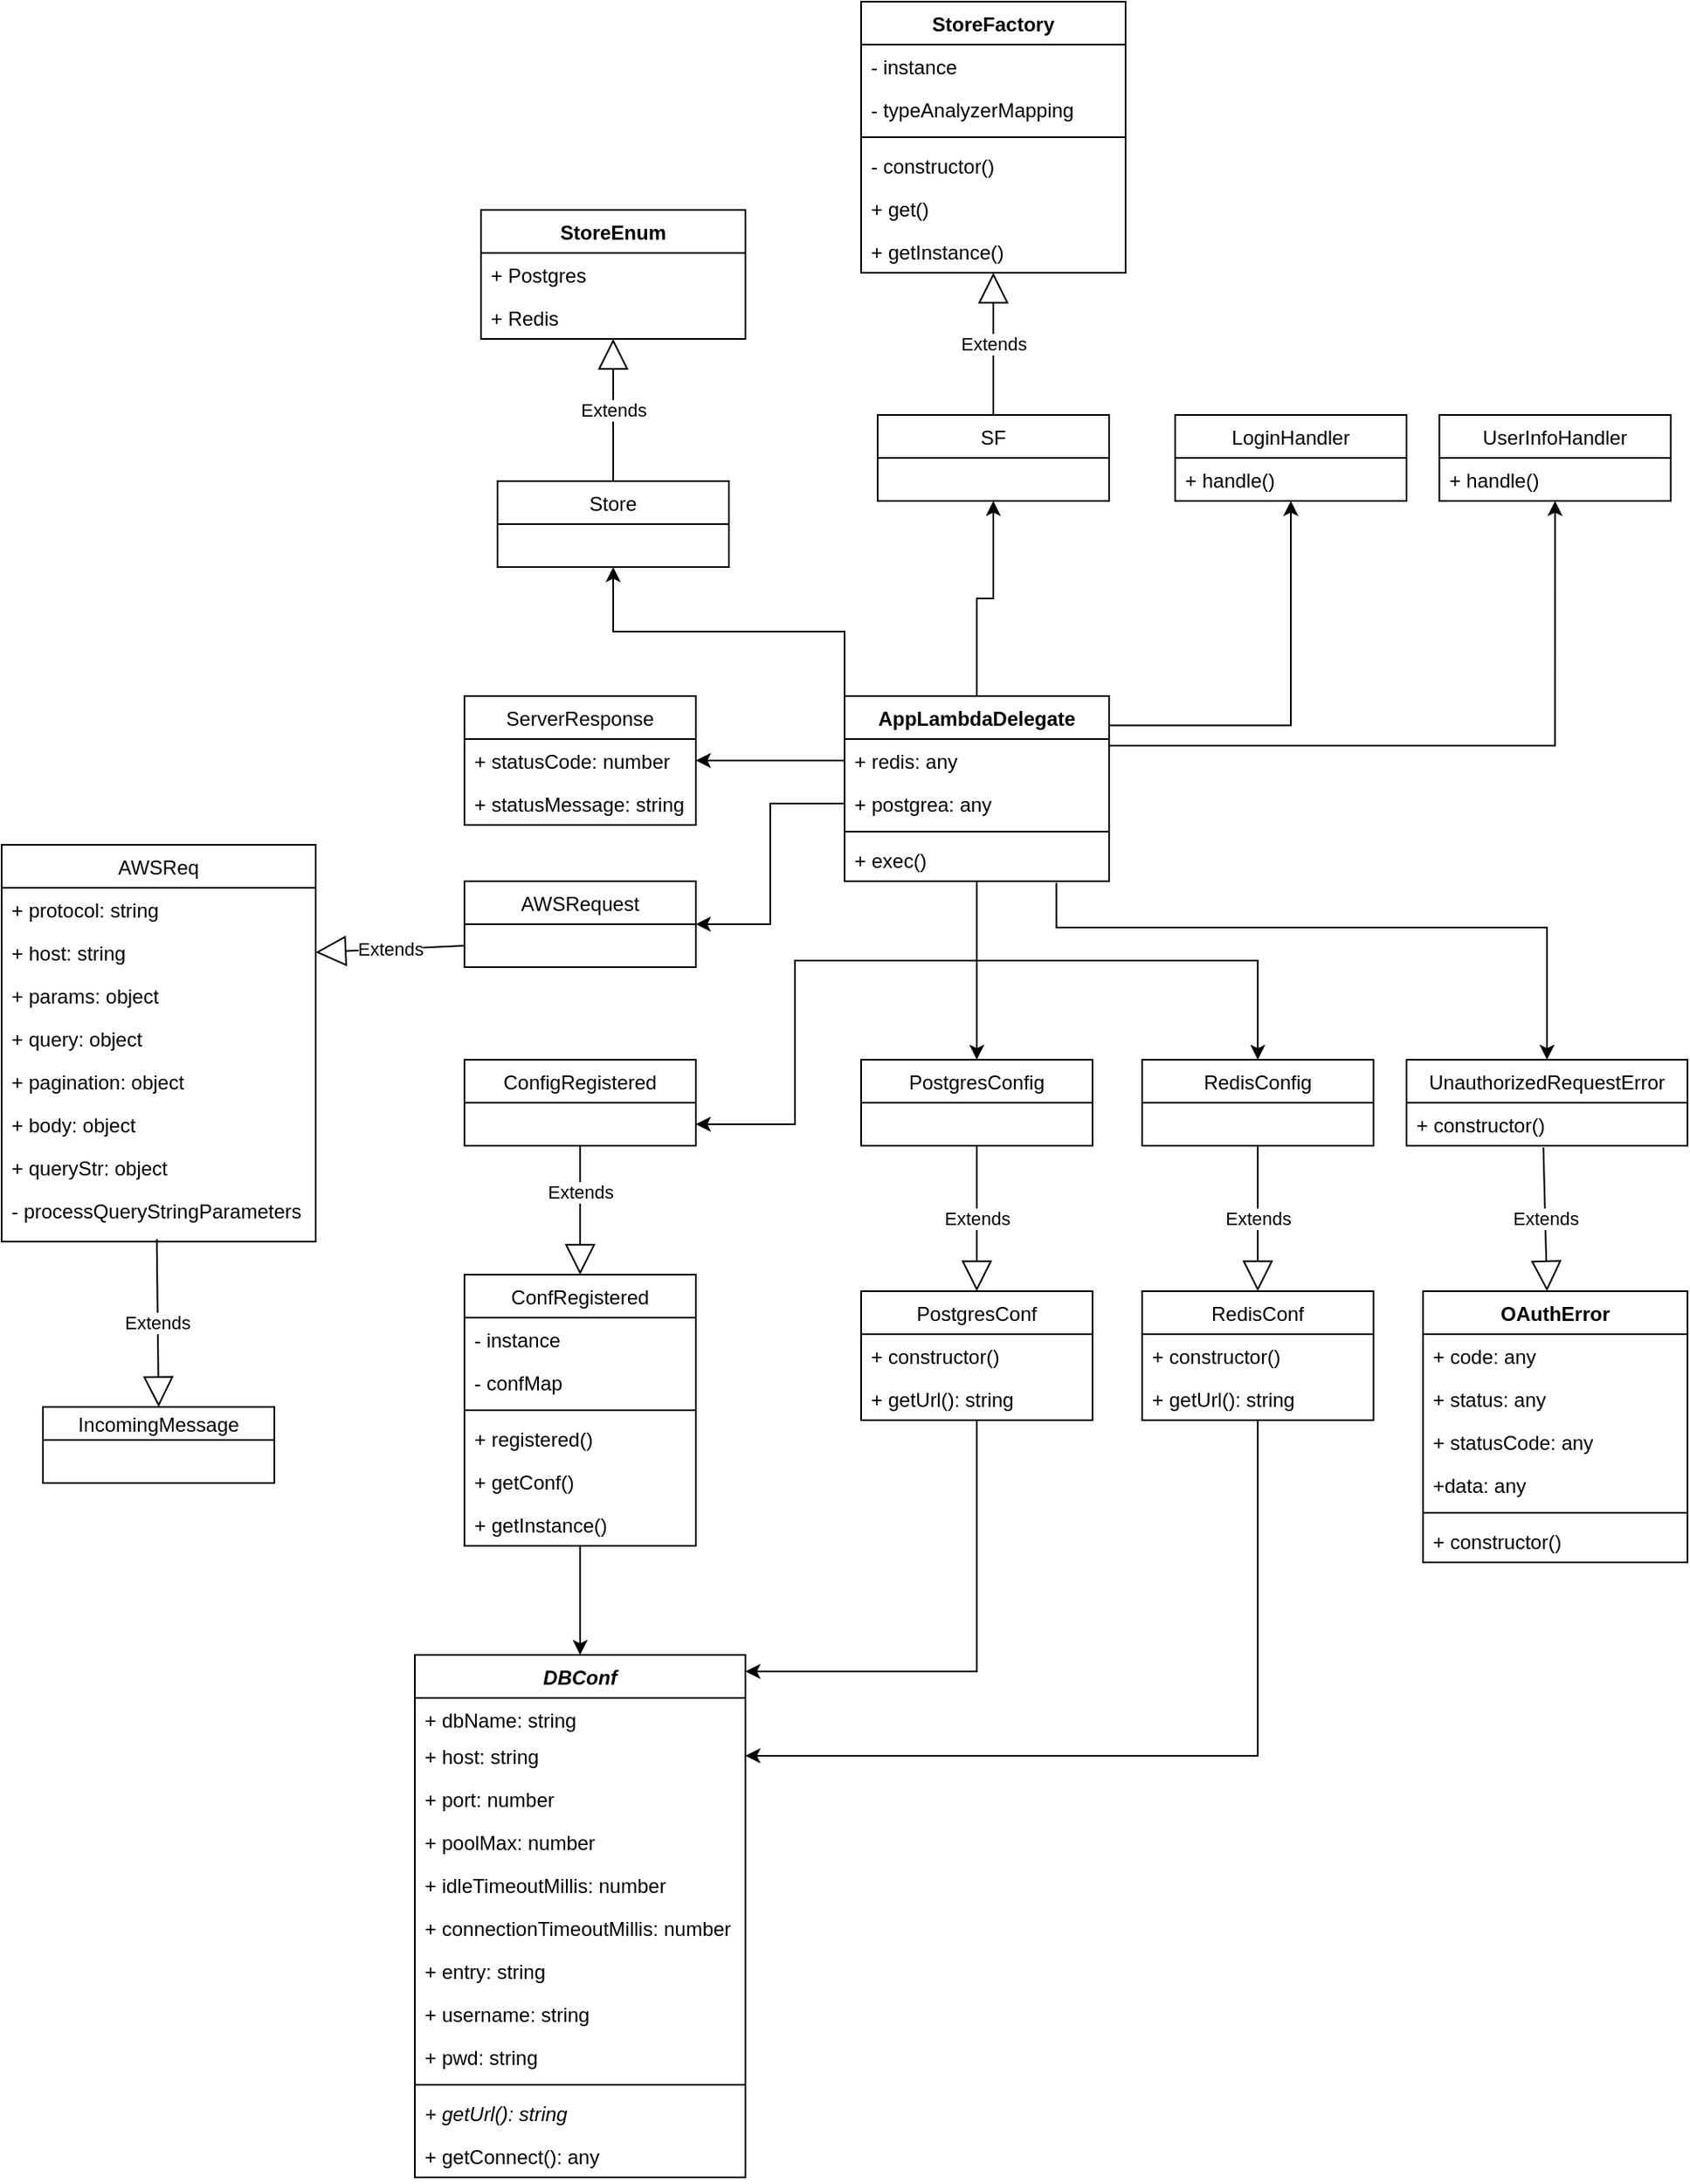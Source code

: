 <mxfile version="14.4.3" type="github">
  <diagram id="e7z7fAhQTNAkRXs3EQxo" name="Page-1">
    <mxGraphModel dx="1558" dy="2026" grid="1" gridSize="10" guides="1" tooltips="1" connect="1" arrows="1" fold="1" page="1" pageScale="1" pageWidth="827" pageHeight="1169" math="0" shadow="0">
      <root>
        <mxCell id="0" />
        <mxCell id="1" parent="0" />
        <mxCell id="GVMw0MtqoF8rpIZD3hR1-55" style="edgeStyle=orthogonalEdgeStyle;rounded=0;orthogonalLoop=1;jettySize=auto;html=1;entryX=1;entryY=0.75;entryDx=0;entryDy=0;" edge="1" parent="1" target="GVMw0MtqoF8rpIZD3hR1-54">
          <mxGeometry relative="1" as="geometry">
            <mxPoint x="320" y="480" as="sourcePoint" />
            <Array as="points">
              <mxPoint x="320" y="480" />
              <mxPoint x="210" y="480" />
              <mxPoint x="210" y="579" />
            </Array>
          </mxGeometry>
        </mxCell>
        <mxCell id="GVMw0MtqoF8rpIZD3hR1-89" style="edgeStyle=orthogonalEdgeStyle;rounded=0;orthogonalLoop=1;jettySize=auto;html=1;" edge="1" parent="1" source="GVMw0MtqoF8rpIZD3hR1-1" target="GVMw0MtqoF8rpIZD3hR1-88">
          <mxGeometry relative="1" as="geometry" />
        </mxCell>
        <mxCell id="GVMw0MtqoF8rpIZD3hR1-98" style="edgeStyle=orthogonalEdgeStyle;rounded=0;orthogonalLoop=1;jettySize=auto;html=1;entryX=0.5;entryY=0;entryDx=0;entryDy=0;" edge="1" parent="1" target="GVMw0MtqoF8rpIZD3hR1-97">
          <mxGeometry relative="1" as="geometry">
            <mxPoint x="320" y="460" as="sourcePoint" />
            <Array as="points">
              <mxPoint x="320" y="480" />
              <mxPoint x="490" y="480" />
            </Array>
          </mxGeometry>
        </mxCell>
        <mxCell id="GVMw0MtqoF8rpIZD3hR1-106" style="edgeStyle=orthogonalEdgeStyle;rounded=0;orthogonalLoop=1;jettySize=auto;html=1;entryX=0.5;entryY=1;entryDx=0;entryDy=0;" edge="1" parent="1" source="GVMw0MtqoF8rpIZD3hR1-1" target="GVMw0MtqoF8rpIZD3hR1-104">
          <mxGeometry relative="1" as="geometry">
            <mxPoint x="330" y="318" as="sourcePoint" />
            <Array as="points" />
          </mxGeometry>
        </mxCell>
        <mxCell id="GVMw0MtqoF8rpIZD3hR1-136" style="edgeStyle=orthogonalEdgeStyle;rounded=0;orthogonalLoop=1;jettySize=auto;html=1;exitX=0.801;exitY=1.033;exitDx=0;exitDy=0;exitPerimeter=0;" edge="1" parent="1" source="GVMw0MtqoF8rpIZD3hR1-4" target="GVMw0MtqoF8rpIZD3hR1-132">
          <mxGeometry relative="1" as="geometry">
            <mxPoint x="368" y="420" as="sourcePoint" />
            <Array as="points">
              <mxPoint x="368" y="460" />
              <mxPoint x="665" y="460" />
            </Array>
          </mxGeometry>
        </mxCell>
        <mxCell id="GVMw0MtqoF8rpIZD3hR1-161" style="edgeStyle=orthogonalEdgeStyle;rounded=0;orthogonalLoop=1;jettySize=auto;html=1;entryX=0.5;entryY=1;entryDx=0;entryDy=0;exitX=1.001;exitY=-0.315;exitDx=0;exitDy=0;exitPerimeter=0;" edge="1" parent="1" source="GVMw0MtqoF8rpIZD3hR1-2" target="GVMw0MtqoF8rpIZD3hR1-148">
          <mxGeometry relative="1" as="geometry">
            <Array as="points">
              <mxPoint x="510" y="338" />
            </Array>
          </mxGeometry>
        </mxCell>
        <mxCell id="GVMw0MtqoF8rpIZD3hR1-1" value="AppLambdaDelegate" style="swimlane;fontStyle=1;align=center;verticalAlign=top;childLayout=stackLayout;horizontal=1;startSize=26;horizontalStack=0;resizeParent=1;resizeParentMax=0;resizeLast=0;collapsible=1;marginBottom=0;" vertex="1" parent="1">
          <mxGeometry x="240" y="320" width="160" height="112" as="geometry" />
        </mxCell>
        <mxCell id="GVMw0MtqoF8rpIZD3hR1-2" value="+ redis: any&#xa;" style="text;strokeColor=none;fillColor=none;align=left;verticalAlign=top;spacingLeft=4;spacingRight=4;overflow=hidden;rotatable=0;points=[[0,0.5],[1,0.5]];portConstraint=eastwest;" vertex="1" parent="GVMw0MtqoF8rpIZD3hR1-1">
          <mxGeometry y="26" width="160" height="26" as="geometry" />
        </mxCell>
        <mxCell id="GVMw0MtqoF8rpIZD3hR1-5" value="+ postgrea: any" style="text;strokeColor=none;fillColor=none;align=left;verticalAlign=top;spacingLeft=4;spacingRight=4;overflow=hidden;rotatable=0;points=[[0,0.5],[1,0.5]];portConstraint=eastwest;" vertex="1" parent="GVMw0MtqoF8rpIZD3hR1-1">
          <mxGeometry y="52" width="160" height="26" as="geometry" />
        </mxCell>
        <mxCell id="GVMw0MtqoF8rpIZD3hR1-3" value="" style="line;strokeWidth=1;fillColor=none;align=left;verticalAlign=middle;spacingTop=-1;spacingLeft=3;spacingRight=3;rotatable=0;labelPosition=right;points=[];portConstraint=eastwest;" vertex="1" parent="GVMw0MtqoF8rpIZD3hR1-1">
          <mxGeometry y="78" width="160" height="8" as="geometry" />
        </mxCell>
        <mxCell id="GVMw0MtqoF8rpIZD3hR1-4" value="+ exec()" style="text;strokeColor=none;fillColor=none;align=left;verticalAlign=top;spacingLeft=4;spacingRight=4;overflow=hidden;rotatable=0;points=[[0,0.5],[1,0.5]];portConstraint=eastwest;" vertex="1" parent="GVMw0MtqoF8rpIZD3hR1-1">
          <mxGeometry y="86" width="160" height="26" as="geometry" />
        </mxCell>
        <mxCell id="GVMw0MtqoF8rpIZD3hR1-10" style="edgeStyle=orthogonalEdgeStyle;rounded=0;orthogonalLoop=1;jettySize=auto;html=1;entryX=1;entryY=0.5;entryDx=0;entryDy=0;" edge="1" parent="1" source="GVMw0MtqoF8rpIZD3hR1-2" target="GVMw0MtqoF8rpIZD3hR1-16">
          <mxGeometry relative="1" as="geometry">
            <mxPoint x="190" y="346" as="targetPoint" />
          </mxGeometry>
        </mxCell>
        <mxCell id="GVMw0MtqoF8rpIZD3hR1-29" value="ServerResponse" style="swimlane;fontStyle=0;childLayout=stackLayout;horizontal=1;startSize=26;fillColor=none;horizontalStack=0;resizeParent=1;resizeParentMax=0;resizeLast=0;collapsible=1;marginBottom=0;" vertex="1" parent="1">
          <mxGeometry x="10" y="320" width="140" height="78" as="geometry" />
        </mxCell>
        <mxCell id="GVMw0MtqoF8rpIZD3hR1-16" value="+ statusCode: number" style="text;strokeColor=none;fillColor=none;align=left;verticalAlign=top;spacingLeft=4;spacingRight=4;overflow=hidden;rotatable=0;points=[[0,0.5],[1,0.5]];portConstraint=eastwest;" vertex="1" parent="GVMw0MtqoF8rpIZD3hR1-29">
          <mxGeometry y="26" width="140" height="26" as="geometry" />
        </mxCell>
        <mxCell id="GVMw0MtqoF8rpIZD3hR1-20" value="+ statusMessage: string" style="text;strokeColor=none;fillColor=none;align=left;verticalAlign=top;spacingLeft=4;spacingRight=4;overflow=hidden;rotatable=0;points=[[0,0.5],[1,0.5]];portConstraint=eastwest;" vertex="1" parent="GVMw0MtqoF8rpIZD3hR1-29">
          <mxGeometry y="52" width="140" height="26" as="geometry" />
        </mxCell>
        <mxCell id="GVMw0MtqoF8rpIZD3hR1-33" value="AWSRequest" style="swimlane;fontStyle=0;childLayout=stackLayout;horizontal=1;startSize=26;fillColor=none;horizontalStack=0;resizeParent=1;resizeParentMax=0;resizeLast=0;collapsible=1;marginBottom=0;" vertex="1" parent="1">
          <mxGeometry x="10" y="432" width="140" height="52" as="geometry" />
        </mxCell>
        <mxCell id="GVMw0MtqoF8rpIZD3hR1-37" style="edgeStyle=orthogonalEdgeStyle;rounded=0;orthogonalLoop=1;jettySize=auto;html=1;entryX=1;entryY=0.5;entryDx=0;entryDy=0;" edge="1" parent="1" source="GVMw0MtqoF8rpIZD3hR1-5" target="GVMw0MtqoF8rpIZD3hR1-33">
          <mxGeometry relative="1" as="geometry" />
        </mxCell>
        <mxCell id="GVMw0MtqoF8rpIZD3hR1-38" value="AWSReq" style="swimlane;fontStyle=0;childLayout=stackLayout;horizontal=1;startSize=26;fillColor=none;horizontalStack=0;resizeParent=1;resizeParentMax=0;resizeLast=0;collapsible=1;marginBottom=0;" vertex="1" parent="1">
          <mxGeometry x="-270" y="410" width="190" height="240" as="geometry" />
        </mxCell>
        <mxCell id="GVMw0MtqoF8rpIZD3hR1-39" value="+ protocol: string" style="text;strokeColor=none;fillColor=none;align=left;verticalAlign=top;spacingLeft=4;spacingRight=4;overflow=hidden;rotatable=0;points=[[0,0.5],[1,0.5]];portConstraint=eastwest;" vertex="1" parent="GVMw0MtqoF8rpIZD3hR1-38">
          <mxGeometry y="26" width="190" height="26" as="geometry" />
        </mxCell>
        <mxCell id="GVMw0MtqoF8rpIZD3hR1-40" value="+ host: string&#xa;" style="text;strokeColor=none;fillColor=none;align=left;verticalAlign=top;spacingLeft=4;spacingRight=4;overflow=hidden;rotatable=0;points=[[0,0.5],[1,0.5]];portConstraint=eastwest;" vertex="1" parent="GVMw0MtqoF8rpIZD3hR1-38">
          <mxGeometry y="52" width="190" height="26" as="geometry" />
        </mxCell>
        <mxCell id="GVMw0MtqoF8rpIZD3hR1-41" value="+ params: object" style="text;strokeColor=none;fillColor=none;align=left;verticalAlign=top;spacingLeft=4;spacingRight=4;overflow=hidden;rotatable=0;points=[[0,0.5],[1,0.5]];portConstraint=eastwest;" vertex="1" parent="GVMw0MtqoF8rpIZD3hR1-38">
          <mxGeometry y="78" width="190" height="26" as="geometry" />
        </mxCell>
        <mxCell id="GVMw0MtqoF8rpIZD3hR1-42" value="+ query: object" style="text;strokeColor=none;fillColor=none;align=left;verticalAlign=top;spacingLeft=4;spacingRight=4;overflow=hidden;rotatable=0;points=[[0,0.5],[1,0.5]];portConstraint=eastwest;" vertex="1" parent="GVMw0MtqoF8rpIZD3hR1-38">
          <mxGeometry y="104" width="190" height="26" as="geometry" />
        </mxCell>
        <mxCell id="GVMw0MtqoF8rpIZD3hR1-44" value="+ pagination: object" style="text;strokeColor=none;fillColor=none;align=left;verticalAlign=top;spacingLeft=4;spacingRight=4;overflow=hidden;rotatable=0;points=[[0,0.5],[1,0.5]];portConstraint=eastwest;" vertex="1" parent="GVMw0MtqoF8rpIZD3hR1-38">
          <mxGeometry y="130" width="190" height="26" as="geometry" />
        </mxCell>
        <mxCell id="GVMw0MtqoF8rpIZD3hR1-45" value="+ body: object" style="text;strokeColor=none;fillColor=none;align=left;verticalAlign=top;spacingLeft=4;spacingRight=4;overflow=hidden;rotatable=0;points=[[0,0.5],[1,0.5]];portConstraint=eastwest;" vertex="1" parent="GVMw0MtqoF8rpIZD3hR1-38">
          <mxGeometry y="156" width="190" height="26" as="geometry" />
        </mxCell>
        <mxCell id="GVMw0MtqoF8rpIZD3hR1-46" value="+ queryStr: object" style="text;strokeColor=none;fillColor=none;align=left;verticalAlign=top;spacingLeft=4;spacingRight=4;overflow=hidden;rotatable=0;points=[[0,0.5],[1,0.5]];portConstraint=eastwest;" vertex="1" parent="GVMw0MtqoF8rpIZD3hR1-38">
          <mxGeometry y="182" width="190" height="26" as="geometry" />
        </mxCell>
        <mxCell id="GVMw0MtqoF8rpIZD3hR1-43" value="- processQueryStringParameters" style="text;strokeColor=none;fillColor=none;align=left;verticalAlign=top;spacingLeft=4;spacingRight=4;overflow=hidden;rotatable=0;points=[[0,0.5],[1,0.5]];portConstraint=eastwest;" vertex="1" parent="GVMw0MtqoF8rpIZD3hR1-38">
          <mxGeometry y="208" width="190" height="32" as="geometry" />
        </mxCell>
        <mxCell id="GVMw0MtqoF8rpIZD3hR1-48" value="Extends" style="endArrow=block;endSize=16;endFill=0;html=1;exitX=0;exitY=0.75;exitDx=0;exitDy=0;entryX=1;entryY=0.5;entryDx=0;entryDy=0;" edge="1" parent="1" source="GVMw0MtqoF8rpIZD3hR1-33" target="GVMw0MtqoF8rpIZD3hR1-40">
          <mxGeometry width="160" relative="1" as="geometry">
            <mxPoint x="-80" y="350" as="sourcePoint" />
            <mxPoint x="80" y="350" as="targetPoint" />
          </mxGeometry>
        </mxCell>
        <mxCell id="GVMw0MtqoF8rpIZD3hR1-49" value="IncomingMessage" style="swimlane;fontStyle=0;childLayout=stackLayout;horizontal=1;startSize=20;fillColor=none;horizontalStack=0;resizeParent=1;resizeParentMax=0;resizeLast=0;collapsible=1;marginBottom=0;" vertex="1" parent="1">
          <mxGeometry x="-245" y="750" width="140" height="46" as="geometry" />
        </mxCell>
        <mxCell id="GVMw0MtqoF8rpIZD3hR1-53" value="Extends" style="endArrow=block;endSize=16;endFill=0;html=1;entryX=0.5;entryY=0;entryDx=0;entryDy=0;exitX=0.494;exitY=0.955;exitDx=0;exitDy=0;exitPerimeter=0;" edge="1" parent="1" source="GVMw0MtqoF8rpIZD3hR1-43" target="GVMw0MtqoF8rpIZD3hR1-49">
          <mxGeometry width="160" relative="1" as="geometry">
            <mxPoint x="-180" y="660" as="sourcePoint" />
            <mxPoint x="-60" y="670" as="targetPoint" />
          </mxGeometry>
        </mxCell>
        <mxCell id="GVMw0MtqoF8rpIZD3hR1-54" value="ConfigRegistered" style="swimlane;fontStyle=0;childLayout=stackLayout;horizontal=1;startSize=26;fillColor=none;horizontalStack=0;resizeParent=1;resizeParentMax=0;resizeLast=0;collapsible=1;marginBottom=0;" vertex="1" parent="1">
          <mxGeometry x="10" y="540" width="140" height="52" as="geometry" />
        </mxCell>
        <mxCell id="GVMw0MtqoF8rpIZD3hR1-86" style="edgeStyle=orthogonalEdgeStyle;rounded=0;orthogonalLoop=1;jettySize=auto;html=1;" edge="1" parent="1" source="GVMw0MtqoF8rpIZD3hR1-56" target="GVMw0MtqoF8rpIZD3hR1-65">
          <mxGeometry relative="1" as="geometry" />
        </mxCell>
        <mxCell id="GVMw0MtqoF8rpIZD3hR1-56" value="ConfRegistered" style="swimlane;fontStyle=0;childLayout=stackLayout;horizontal=1;startSize=26;fillColor=none;horizontalStack=0;resizeParent=1;resizeParentMax=0;resizeLast=0;collapsible=1;marginBottom=0;" vertex="1" parent="1">
          <mxGeometry x="10" y="670" width="140" height="164" as="geometry" />
        </mxCell>
        <mxCell id="GVMw0MtqoF8rpIZD3hR1-57" value="- instance" style="text;strokeColor=none;fillColor=none;align=left;verticalAlign=top;spacingLeft=4;spacingRight=4;overflow=hidden;rotatable=0;points=[[0,0.5],[1,0.5]];portConstraint=eastwest;" vertex="1" parent="GVMw0MtqoF8rpIZD3hR1-56">
          <mxGeometry y="26" width="140" height="26" as="geometry" />
        </mxCell>
        <mxCell id="GVMw0MtqoF8rpIZD3hR1-58" value="- confMap" style="text;strokeColor=none;fillColor=none;align=left;verticalAlign=top;spacingLeft=4;spacingRight=4;overflow=hidden;rotatable=0;points=[[0,0.5],[1,0.5]];portConstraint=eastwest;" vertex="1" parent="GVMw0MtqoF8rpIZD3hR1-56">
          <mxGeometry y="52" width="140" height="26" as="geometry" />
        </mxCell>
        <mxCell id="GVMw0MtqoF8rpIZD3hR1-61" value="" style="line;strokeWidth=1;fillColor=none;align=left;verticalAlign=middle;spacingTop=-1;spacingLeft=3;spacingRight=3;rotatable=0;labelPosition=right;points=[];portConstraint=eastwest;" vertex="1" parent="GVMw0MtqoF8rpIZD3hR1-56">
          <mxGeometry y="78" width="140" height="8" as="geometry" />
        </mxCell>
        <mxCell id="GVMw0MtqoF8rpIZD3hR1-62" value="+ registered()" style="text;strokeColor=none;fillColor=none;align=left;verticalAlign=top;spacingLeft=4;spacingRight=4;overflow=hidden;rotatable=0;points=[[0,0.5],[1,0.5]];portConstraint=eastwest;" vertex="1" parent="GVMw0MtqoF8rpIZD3hR1-56">
          <mxGeometry y="86" width="140" height="26" as="geometry" />
        </mxCell>
        <mxCell id="GVMw0MtqoF8rpIZD3hR1-63" value="+ getConf()&#xa;&#xa;" style="text;strokeColor=none;fillColor=none;align=left;verticalAlign=top;spacingLeft=4;spacingRight=4;overflow=hidden;rotatable=0;points=[[0,0.5],[1,0.5]];portConstraint=eastwest;" vertex="1" parent="GVMw0MtqoF8rpIZD3hR1-56">
          <mxGeometry y="112" width="140" height="26" as="geometry" />
        </mxCell>
        <mxCell id="GVMw0MtqoF8rpIZD3hR1-64" value="+ getInstance()&#xa;&#xa;" style="text;strokeColor=none;fillColor=none;align=left;verticalAlign=top;spacingLeft=4;spacingRight=4;overflow=hidden;rotatable=0;points=[[0,0.5],[1,0.5]];portConstraint=eastwest;" vertex="1" parent="GVMw0MtqoF8rpIZD3hR1-56">
          <mxGeometry y="138" width="140" height="26" as="geometry" />
        </mxCell>
        <mxCell id="GVMw0MtqoF8rpIZD3hR1-60" value="Extends" style="endArrow=block;endSize=16;endFill=0;html=1;exitX=0.5;exitY=1;exitDx=0;exitDy=0;entryX=0.5;entryY=0;entryDx=0;entryDy=0;" edge="1" parent="1" source="GVMw0MtqoF8rpIZD3hR1-54" target="GVMw0MtqoF8rpIZD3hR1-56">
          <mxGeometry x="-0.282" width="160" relative="1" as="geometry">
            <mxPoint x="130" y="540" as="sourcePoint" />
            <mxPoint x="290" y="540" as="targetPoint" />
            <mxPoint as="offset" />
          </mxGeometry>
        </mxCell>
        <mxCell id="GVMw0MtqoF8rpIZD3hR1-65" value="DBConf" style="swimlane;fontStyle=3;align=center;verticalAlign=top;childLayout=stackLayout;horizontal=1;startSize=26;horizontalStack=0;resizeParent=1;resizeParentMax=0;resizeLast=0;collapsible=1;marginBottom=0;shadow=0;" vertex="1" parent="1">
          <mxGeometry x="-20" y="900" width="200" height="316" as="geometry" />
        </mxCell>
        <mxCell id="GVMw0MtqoF8rpIZD3hR1-66" value="+ dbName: string" style="text;strokeColor=none;fillColor=none;align=left;verticalAlign=top;spacingLeft=4;spacingRight=4;overflow=hidden;rotatable=0;points=[[0,0.5],[1,0.5]];portConstraint=eastwest;" vertex="1" parent="GVMw0MtqoF8rpIZD3hR1-65">
          <mxGeometry y="26" width="200" height="22" as="geometry" />
        </mxCell>
        <mxCell id="GVMw0MtqoF8rpIZD3hR1-79" value="+ host: string" style="text;strokeColor=none;fillColor=none;align=left;verticalAlign=top;spacingLeft=4;spacingRight=4;overflow=hidden;rotatable=0;points=[[0,0.5],[1,0.5]];portConstraint=eastwest;shadow=0;" vertex="1" parent="GVMw0MtqoF8rpIZD3hR1-65">
          <mxGeometry y="48" width="200" height="26" as="geometry" />
        </mxCell>
        <mxCell id="GVMw0MtqoF8rpIZD3hR1-84" value="+ port: number" style="text;strokeColor=none;fillColor=none;align=left;verticalAlign=top;spacingLeft=4;spacingRight=4;overflow=hidden;rotatable=0;points=[[0,0.5],[1,0.5]];portConstraint=eastwest;shadow=0;" vertex="1" parent="GVMw0MtqoF8rpIZD3hR1-65">
          <mxGeometry y="74" width="200" height="26" as="geometry" />
        </mxCell>
        <mxCell id="GVMw0MtqoF8rpIZD3hR1-85" value="+ poolMax: number" style="text;strokeColor=none;fillColor=none;align=left;verticalAlign=top;spacingLeft=4;spacingRight=4;overflow=hidden;rotatable=0;points=[[0,0.5],[1,0.5]];portConstraint=eastwest;shadow=0;" vertex="1" parent="GVMw0MtqoF8rpIZD3hR1-65">
          <mxGeometry y="100" width="200" height="26" as="geometry" />
        </mxCell>
        <mxCell id="GVMw0MtqoF8rpIZD3hR1-80" value="+ idleTimeoutMillis: number" style="text;strokeColor=none;fillColor=none;align=left;verticalAlign=top;spacingLeft=4;spacingRight=4;overflow=hidden;rotatable=0;points=[[0,0.5],[1,0.5]];portConstraint=eastwest;shadow=0;" vertex="1" parent="GVMw0MtqoF8rpIZD3hR1-65">
          <mxGeometry y="126" width="200" height="26" as="geometry" />
        </mxCell>
        <mxCell id="GVMw0MtqoF8rpIZD3hR1-83" value="+ connectionTimeoutMillis: number" style="text;strokeColor=none;fillColor=none;align=left;verticalAlign=top;spacingLeft=4;spacingRight=4;overflow=hidden;rotatable=0;points=[[0,0.5],[1,0.5]];portConstraint=eastwest;shadow=0;" vertex="1" parent="GVMw0MtqoF8rpIZD3hR1-65">
          <mxGeometry y="152" width="200" height="26" as="geometry" />
        </mxCell>
        <mxCell id="GVMw0MtqoF8rpIZD3hR1-82" value="+ entry: string" style="text;strokeColor=none;fillColor=none;align=left;verticalAlign=top;spacingLeft=4;spacingRight=4;overflow=hidden;rotatable=0;points=[[0,0.5],[1,0.5]];portConstraint=eastwest;shadow=0;" vertex="1" parent="GVMw0MtqoF8rpIZD3hR1-65">
          <mxGeometry y="178" width="200" height="26" as="geometry" />
        </mxCell>
        <mxCell id="GVMw0MtqoF8rpIZD3hR1-81" value="+ username: string" style="text;strokeColor=none;fillColor=none;align=left;verticalAlign=top;spacingLeft=4;spacingRight=4;overflow=hidden;rotatable=0;points=[[0,0.5],[1,0.5]];portConstraint=eastwest;shadow=0;" vertex="1" parent="GVMw0MtqoF8rpIZD3hR1-65">
          <mxGeometry y="204" width="200" height="26" as="geometry" />
        </mxCell>
        <mxCell id="GVMw0MtqoF8rpIZD3hR1-77" value="+ pwd: string" style="text;strokeColor=none;fillColor=none;align=left;verticalAlign=top;spacingLeft=4;spacingRight=4;overflow=hidden;rotatable=0;points=[[0,0.5],[1,0.5]];portConstraint=eastwest;shadow=0;" vertex="1" parent="GVMw0MtqoF8rpIZD3hR1-65">
          <mxGeometry y="230" width="200" height="26" as="geometry" />
        </mxCell>
        <mxCell id="GVMw0MtqoF8rpIZD3hR1-67" value="" style="line;strokeWidth=1;fillColor=none;align=left;verticalAlign=middle;spacingTop=-1;spacingLeft=3;spacingRight=3;rotatable=0;labelPosition=right;points=[];portConstraint=eastwest;" vertex="1" parent="GVMw0MtqoF8rpIZD3hR1-65">
          <mxGeometry y="256" width="200" height="8" as="geometry" />
        </mxCell>
        <mxCell id="GVMw0MtqoF8rpIZD3hR1-68" value="+ getUrl(): string" style="text;strokeColor=none;fillColor=none;align=left;verticalAlign=top;spacingLeft=4;spacingRight=4;overflow=hidden;rotatable=0;points=[[0,0.5],[1,0.5]];portConstraint=eastwest;fontStyle=2" vertex="1" parent="GVMw0MtqoF8rpIZD3hR1-65">
          <mxGeometry y="264" width="200" height="26" as="geometry" />
        </mxCell>
        <mxCell id="GVMw0MtqoF8rpIZD3hR1-76" value="+ getConnect(): any" style="text;strokeColor=none;fillColor=none;align=left;verticalAlign=top;spacingLeft=4;spacingRight=4;overflow=hidden;rotatable=0;points=[[0,0.5],[1,0.5]];portConstraint=eastwest;shadow=0;" vertex="1" parent="GVMw0MtqoF8rpIZD3hR1-65">
          <mxGeometry y="290" width="200" height="26" as="geometry" />
        </mxCell>
        <mxCell id="GVMw0MtqoF8rpIZD3hR1-88" value="PostgresConfig" style="swimlane;fontStyle=0;childLayout=stackLayout;horizontal=1;startSize=26;fillColor=none;horizontalStack=0;resizeParent=1;resizeParentMax=0;resizeLast=0;collapsible=1;marginBottom=0;" vertex="1" parent="1">
          <mxGeometry x="250" y="540" width="140" height="52" as="geometry" />
        </mxCell>
        <mxCell id="GVMw0MtqoF8rpIZD3hR1-95" style="edgeStyle=orthogonalEdgeStyle;rounded=0;orthogonalLoop=1;jettySize=auto;html=1;" edge="1" parent="1" source="GVMw0MtqoF8rpIZD3hR1-90">
          <mxGeometry relative="1" as="geometry">
            <mxPoint x="180" y="910" as="targetPoint" />
            <Array as="points">
              <mxPoint x="320" y="910" />
              <mxPoint x="180" y="910" />
            </Array>
          </mxGeometry>
        </mxCell>
        <mxCell id="GVMw0MtqoF8rpIZD3hR1-90" value="PostgresConf" style="swimlane;fontStyle=0;childLayout=stackLayout;horizontal=1;startSize=26;fillColor=none;horizontalStack=0;resizeParent=1;resizeParentMax=0;resizeLast=0;collapsible=1;marginBottom=0;shadow=0;" vertex="1" parent="1">
          <mxGeometry x="250" y="680" width="140" height="78" as="geometry" />
        </mxCell>
        <mxCell id="GVMw0MtqoF8rpIZD3hR1-91" value="+ constructor()" style="text;strokeColor=none;fillColor=none;align=left;verticalAlign=top;spacingLeft=4;spacingRight=4;overflow=hidden;rotatable=0;points=[[0,0.5],[1,0.5]];portConstraint=eastwest;" vertex="1" parent="GVMw0MtqoF8rpIZD3hR1-90">
          <mxGeometry y="26" width="140" height="26" as="geometry" />
        </mxCell>
        <mxCell id="GVMw0MtqoF8rpIZD3hR1-92" value="+ getUrl(): string" style="text;strokeColor=none;fillColor=none;align=left;verticalAlign=top;spacingLeft=4;spacingRight=4;overflow=hidden;rotatable=0;points=[[0,0.5],[1,0.5]];portConstraint=eastwest;" vertex="1" parent="GVMw0MtqoF8rpIZD3hR1-90">
          <mxGeometry y="52" width="140" height="26" as="geometry" />
        </mxCell>
        <mxCell id="GVMw0MtqoF8rpIZD3hR1-94" value="Extends" style="endArrow=block;endSize=16;endFill=0;html=1;exitX=0.5;exitY=1;exitDx=0;exitDy=0;entryX=0.5;entryY=0;entryDx=0;entryDy=0;" edge="1" parent="1" source="GVMw0MtqoF8rpIZD3hR1-88" target="GVMw0MtqoF8rpIZD3hR1-90">
          <mxGeometry width="160" relative="1" as="geometry">
            <mxPoint x="160" y="660" as="sourcePoint" />
            <mxPoint x="320" y="660" as="targetPoint" />
          </mxGeometry>
        </mxCell>
        <mxCell id="GVMw0MtqoF8rpIZD3hR1-97" value="RedisConfig" style="swimlane;fontStyle=0;childLayout=stackLayout;horizontal=1;startSize=26;fillColor=none;horizontalStack=0;resizeParent=1;resizeParentMax=0;resizeLast=0;collapsible=1;marginBottom=0;" vertex="1" parent="1">
          <mxGeometry x="420" y="540" width="140" height="52" as="geometry" />
        </mxCell>
        <mxCell id="GVMw0MtqoF8rpIZD3hR1-103" style="edgeStyle=orthogonalEdgeStyle;rounded=0;orthogonalLoop=1;jettySize=auto;html=1;entryX=1;entryY=0.5;entryDx=0;entryDy=0;" edge="1" parent="1" source="GVMw0MtqoF8rpIZD3hR1-99" target="GVMw0MtqoF8rpIZD3hR1-79">
          <mxGeometry relative="1" as="geometry">
            <mxPoint x="320" y="870" as="targetPoint" />
            <Array as="points">
              <mxPoint x="490" y="961" />
            </Array>
          </mxGeometry>
        </mxCell>
        <mxCell id="GVMw0MtqoF8rpIZD3hR1-99" value="RedisConf" style="swimlane;fontStyle=0;childLayout=stackLayout;horizontal=1;startSize=26;fillColor=none;horizontalStack=0;resizeParent=1;resizeParentMax=0;resizeLast=0;collapsible=1;marginBottom=0;shadow=0;" vertex="1" parent="1">
          <mxGeometry x="420" y="680" width="140" height="78" as="geometry" />
        </mxCell>
        <mxCell id="GVMw0MtqoF8rpIZD3hR1-100" value="+ constructor()" style="text;strokeColor=none;fillColor=none;align=left;verticalAlign=top;spacingLeft=4;spacingRight=4;overflow=hidden;rotatable=0;points=[[0,0.5],[1,0.5]];portConstraint=eastwest;" vertex="1" parent="GVMw0MtqoF8rpIZD3hR1-99">
          <mxGeometry y="26" width="140" height="26" as="geometry" />
        </mxCell>
        <mxCell id="GVMw0MtqoF8rpIZD3hR1-101" value="+ getUrl(): string" style="text;strokeColor=none;fillColor=none;align=left;verticalAlign=top;spacingLeft=4;spacingRight=4;overflow=hidden;rotatable=0;points=[[0,0.5],[1,0.5]];portConstraint=eastwest;" vertex="1" parent="GVMw0MtqoF8rpIZD3hR1-99">
          <mxGeometry y="52" width="140" height="26" as="geometry" />
        </mxCell>
        <mxCell id="GVMw0MtqoF8rpIZD3hR1-102" value="Extends" style="endArrow=block;endSize=16;endFill=0;html=1;exitX=0.5;exitY=1;exitDx=0;exitDy=0;entryX=0.5;entryY=0;entryDx=0;entryDy=0;" edge="1" target="GVMw0MtqoF8rpIZD3hR1-99" parent="1">
          <mxGeometry width="160" relative="1" as="geometry">
            <mxPoint x="490" y="592.0" as="sourcePoint" />
            <mxPoint x="490" y="660" as="targetPoint" />
          </mxGeometry>
        </mxCell>
        <mxCell id="GVMw0MtqoF8rpIZD3hR1-104" value="SF" style="swimlane;fontStyle=0;childLayout=stackLayout;horizontal=1;startSize=26;fillColor=none;horizontalStack=0;resizeParent=1;resizeParentMax=0;resizeLast=0;collapsible=1;marginBottom=0;" vertex="1" parent="1">
          <mxGeometry x="260" y="150" width="140" height="52" as="geometry" />
        </mxCell>
        <mxCell id="GVMw0MtqoF8rpIZD3hR1-110" value="Extends" style="endArrow=block;endSize=16;endFill=0;html=1;exitX=0.5;exitY=0;exitDx=0;exitDy=0;" edge="1" target="GVMw0MtqoF8rpIZD3hR1-118" parent="1" source="GVMw0MtqoF8rpIZD3hR1-104">
          <mxGeometry width="160" relative="1" as="geometry">
            <mxPoint x="340" y="150" as="sourcePoint" />
            <mxPoint x="330" y="50" as="targetPoint" />
          </mxGeometry>
        </mxCell>
        <mxCell id="GVMw0MtqoF8rpIZD3hR1-111" value="StoreFactory" style="swimlane;fontStyle=1;align=center;verticalAlign=top;childLayout=stackLayout;horizontal=1;startSize=26;horizontalStack=0;resizeParent=1;resizeParentMax=0;resizeLast=0;collapsible=1;marginBottom=0;shadow=0;" vertex="1" parent="1">
          <mxGeometry x="250" y="-100" width="160" height="164" as="geometry" />
        </mxCell>
        <mxCell id="GVMw0MtqoF8rpIZD3hR1-117" value="- instance" style="text;strokeColor=none;fillColor=none;align=left;verticalAlign=top;spacingLeft=4;spacingRight=4;overflow=hidden;rotatable=0;points=[[0,0.5],[1,0.5]];portConstraint=eastwest;shadow=0;" vertex="1" parent="GVMw0MtqoF8rpIZD3hR1-111">
          <mxGeometry y="26" width="160" height="26" as="geometry" />
        </mxCell>
        <mxCell id="GVMw0MtqoF8rpIZD3hR1-119" value="- typeAnalyzerMapping" style="text;strokeColor=none;fillColor=none;align=left;verticalAlign=top;spacingLeft=4;spacingRight=4;overflow=hidden;rotatable=0;points=[[0,0.5],[1,0.5]];portConstraint=eastwest;shadow=0;" vertex="1" parent="GVMw0MtqoF8rpIZD3hR1-111">
          <mxGeometry y="52" width="160" height="26" as="geometry" />
        </mxCell>
        <mxCell id="GVMw0MtqoF8rpIZD3hR1-113" value="" style="line;strokeWidth=1;fillColor=none;align=left;verticalAlign=middle;spacingTop=-1;spacingLeft=3;spacingRight=3;rotatable=0;labelPosition=right;points=[];portConstraint=eastwest;" vertex="1" parent="GVMw0MtqoF8rpIZD3hR1-111">
          <mxGeometry y="78" width="160" height="8" as="geometry" />
        </mxCell>
        <mxCell id="GVMw0MtqoF8rpIZD3hR1-114" value="- constructor()" style="text;strokeColor=none;fillColor=none;align=left;verticalAlign=top;spacingLeft=4;spacingRight=4;overflow=hidden;rotatable=0;points=[[0,0.5],[1,0.5]];portConstraint=eastwest;" vertex="1" parent="GVMw0MtqoF8rpIZD3hR1-111">
          <mxGeometry y="86" width="160" height="26" as="geometry" />
        </mxCell>
        <mxCell id="GVMw0MtqoF8rpIZD3hR1-121" value="+ get()" style="text;strokeColor=none;fillColor=none;align=left;verticalAlign=top;spacingLeft=4;spacingRight=4;overflow=hidden;rotatable=0;points=[[0,0.5],[1,0.5]];portConstraint=eastwest;shadow=0;" vertex="1" parent="GVMw0MtqoF8rpIZD3hR1-111">
          <mxGeometry y="112" width="160" height="26" as="geometry" />
        </mxCell>
        <mxCell id="GVMw0MtqoF8rpIZD3hR1-118" value="+ getInstance()" style="text;strokeColor=none;fillColor=none;align=left;verticalAlign=top;spacingLeft=4;spacingRight=4;overflow=hidden;rotatable=0;points=[[0,0.5],[1,0.5]];portConstraint=eastwest;shadow=0;" vertex="1" parent="GVMw0MtqoF8rpIZD3hR1-111">
          <mxGeometry y="138" width="160" height="26" as="geometry" />
        </mxCell>
        <mxCell id="GVMw0MtqoF8rpIZD3hR1-122" style="edgeStyle=orthogonalEdgeStyle;rounded=0;orthogonalLoop=1;jettySize=auto;html=1;entryX=0.5;entryY=1;entryDx=0;entryDy=0;exitX=0;exitY=0;exitDx=0;exitDy=0;" edge="1" target="GVMw0MtqoF8rpIZD3hR1-123" parent="1" source="GVMw0MtqoF8rpIZD3hR1-1">
          <mxGeometry relative="1" as="geometry">
            <mxPoint x="100.0" y="320" as="sourcePoint" />
          </mxGeometry>
        </mxCell>
        <mxCell id="GVMw0MtqoF8rpIZD3hR1-123" value="Store" style="swimlane;fontStyle=0;childLayout=stackLayout;horizontal=1;startSize=26;fillColor=none;horizontalStack=0;resizeParent=1;resizeParentMax=0;resizeLast=0;collapsible=1;marginBottom=0;" vertex="1" parent="1">
          <mxGeometry x="30" y="190" width="140" height="52" as="geometry" />
        </mxCell>
        <mxCell id="GVMw0MtqoF8rpIZD3hR1-124" value="Extends" style="endArrow=block;endSize=16;endFill=0;html=1;exitX=0.5;exitY=0;exitDx=0;exitDy=0;" edge="1" source="GVMw0MtqoF8rpIZD3hR1-123" parent="1">
          <mxGeometry width="160" relative="1" as="geometry">
            <mxPoint x="110" y="190" as="sourcePoint" />
            <mxPoint x="100.0" y="104" as="targetPoint" />
          </mxGeometry>
        </mxCell>
        <mxCell id="GVMw0MtqoF8rpIZD3hR1-125" value="StoreEnum" style="swimlane;fontStyle=1;align=center;verticalAlign=top;childLayout=stackLayout;horizontal=1;startSize=26;horizontalStack=0;resizeParent=1;resizeParentMax=0;resizeLast=0;collapsible=1;marginBottom=0;shadow=0;" vertex="1" parent="1">
          <mxGeometry x="20" y="26" width="160" height="78" as="geometry" />
        </mxCell>
        <mxCell id="GVMw0MtqoF8rpIZD3hR1-126" value="+ Postgres" style="text;strokeColor=none;fillColor=none;align=left;verticalAlign=top;spacingLeft=4;spacingRight=4;overflow=hidden;rotatable=0;points=[[0,0.5],[1,0.5]];portConstraint=eastwest;shadow=0;" vertex="1" parent="GVMw0MtqoF8rpIZD3hR1-125">
          <mxGeometry y="26" width="160" height="26" as="geometry" />
        </mxCell>
        <mxCell id="GVMw0MtqoF8rpIZD3hR1-127" value="+ Redis" style="text;strokeColor=none;fillColor=none;align=left;verticalAlign=top;spacingLeft=4;spacingRight=4;overflow=hidden;rotatable=0;points=[[0,0.5],[1,0.5]];portConstraint=eastwest;shadow=0;" vertex="1" parent="GVMw0MtqoF8rpIZD3hR1-125">
          <mxGeometry y="52" width="160" height="26" as="geometry" />
        </mxCell>
        <mxCell id="GVMw0MtqoF8rpIZD3hR1-132" value="UnauthorizedRequestError" style="swimlane;fontStyle=0;childLayout=stackLayout;horizontal=1;startSize=26;fillColor=none;horizontalStack=0;resizeParent=1;resizeParentMax=0;resizeLast=0;collapsible=1;marginBottom=0;shadow=0;" vertex="1" parent="1">
          <mxGeometry x="580" y="540" width="170" height="52" as="geometry" />
        </mxCell>
        <mxCell id="GVMw0MtqoF8rpIZD3hR1-133" value="+ constructor()" style="text;strokeColor=none;fillColor=none;align=left;verticalAlign=top;spacingLeft=4;spacingRight=4;overflow=hidden;rotatable=0;points=[[0,0.5],[1,0.5]];portConstraint=eastwest;" vertex="1" parent="GVMw0MtqoF8rpIZD3hR1-132">
          <mxGeometry y="26" width="170" height="26" as="geometry" />
        </mxCell>
        <mxCell id="GVMw0MtqoF8rpIZD3hR1-140" value="Extends" style="endArrow=block;endSize=16;endFill=0;html=1;exitX=0.487;exitY=1.038;exitDx=0;exitDy=0;entryX=0.5;entryY=0;entryDx=0;entryDy=0;exitPerimeter=0;" edge="1" parent="1" source="GVMw0MtqoF8rpIZD3hR1-133">
          <mxGeometry width="160" relative="1" as="geometry">
            <mxPoint x="660" y="600" as="sourcePoint" />
            <mxPoint x="665" y="680" as="targetPoint" />
          </mxGeometry>
        </mxCell>
        <mxCell id="GVMw0MtqoF8rpIZD3hR1-141" value="OAuthError" style="swimlane;fontStyle=1;align=center;verticalAlign=top;childLayout=stackLayout;horizontal=1;startSize=26;horizontalStack=0;resizeParent=1;resizeParentMax=0;resizeLast=0;collapsible=1;marginBottom=0;shadow=0;" vertex="1" parent="1">
          <mxGeometry x="590" y="680" width="160" height="164" as="geometry" />
        </mxCell>
        <mxCell id="GVMw0MtqoF8rpIZD3hR1-142" value="+ code: any" style="text;strokeColor=none;fillColor=none;align=left;verticalAlign=top;spacingLeft=4;spacingRight=4;overflow=hidden;rotatable=0;points=[[0,0.5],[1,0.5]];portConstraint=eastwest;" vertex="1" parent="GVMw0MtqoF8rpIZD3hR1-141">
          <mxGeometry y="26" width="160" height="26" as="geometry" />
        </mxCell>
        <mxCell id="GVMw0MtqoF8rpIZD3hR1-145" value="+ status: any" style="text;strokeColor=none;fillColor=none;align=left;verticalAlign=top;spacingLeft=4;spacingRight=4;overflow=hidden;rotatable=0;points=[[0,0.5],[1,0.5]];portConstraint=eastwest;shadow=0;" vertex="1" parent="GVMw0MtqoF8rpIZD3hR1-141">
          <mxGeometry y="52" width="160" height="26" as="geometry" />
        </mxCell>
        <mxCell id="GVMw0MtqoF8rpIZD3hR1-146" value="+ statusCode: any" style="text;strokeColor=none;fillColor=none;align=left;verticalAlign=top;spacingLeft=4;spacingRight=4;overflow=hidden;rotatable=0;points=[[0,0.5],[1,0.5]];portConstraint=eastwest;shadow=0;" vertex="1" parent="GVMw0MtqoF8rpIZD3hR1-141">
          <mxGeometry y="78" width="160" height="26" as="geometry" />
        </mxCell>
        <mxCell id="GVMw0MtqoF8rpIZD3hR1-147" value="+data: any" style="text;strokeColor=none;fillColor=none;align=left;verticalAlign=top;spacingLeft=4;spacingRight=4;overflow=hidden;rotatable=0;points=[[0,0.5],[1,0.5]];portConstraint=eastwest;shadow=0;" vertex="1" parent="GVMw0MtqoF8rpIZD3hR1-141">
          <mxGeometry y="104" width="160" height="26" as="geometry" />
        </mxCell>
        <mxCell id="GVMw0MtqoF8rpIZD3hR1-143" value="" style="line;strokeWidth=1;fillColor=none;align=left;verticalAlign=middle;spacingTop=-1;spacingLeft=3;spacingRight=3;rotatable=0;labelPosition=right;points=[];portConstraint=eastwest;" vertex="1" parent="GVMw0MtqoF8rpIZD3hR1-141">
          <mxGeometry y="130" width="160" height="8" as="geometry" />
        </mxCell>
        <mxCell id="GVMw0MtqoF8rpIZD3hR1-144" value="+ constructor()" style="text;strokeColor=none;fillColor=none;align=left;verticalAlign=top;spacingLeft=4;spacingRight=4;overflow=hidden;rotatable=0;points=[[0,0.5],[1,0.5]];portConstraint=eastwest;" vertex="1" parent="GVMw0MtqoF8rpIZD3hR1-141">
          <mxGeometry y="138" width="160" height="26" as="geometry" />
        </mxCell>
        <mxCell id="GVMw0MtqoF8rpIZD3hR1-148" value="LoginHandler" style="swimlane;fontStyle=0;childLayout=stackLayout;horizontal=1;startSize=26;fillColor=none;horizontalStack=0;resizeParent=1;resizeParentMax=0;resizeLast=0;collapsible=1;marginBottom=0;shadow=0;" vertex="1" parent="1">
          <mxGeometry x="440" y="150" width="140" height="52" as="geometry" />
        </mxCell>
        <mxCell id="GVMw0MtqoF8rpIZD3hR1-169" value="+ handle()" style="text;strokeColor=none;fillColor=none;align=left;verticalAlign=top;spacingLeft=4;spacingRight=4;overflow=hidden;rotatable=0;points=[[0,0.5],[1,0.5]];portConstraint=eastwest;shadow=0;" vertex="1" parent="GVMw0MtqoF8rpIZD3hR1-148">
          <mxGeometry y="26" width="140" height="26" as="geometry" />
        </mxCell>
        <mxCell id="GVMw0MtqoF8rpIZD3hR1-170" style="edgeStyle=orthogonalEdgeStyle;rounded=0;orthogonalLoop=1;jettySize=auto;html=1;entryX=0.5;entryY=1;entryDx=0;entryDy=0;" edge="1" target="GVMw0MtqoF8rpIZD3hR1-171" parent="1">
          <mxGeometry relative="1" as="geometry">
            <mxPoint x="400" y="350" as="sourcePoint" />
            <Array as="points">
              <mxPoint x="400" y="350" />
              <mxPoint x="670" y="350" />
            </Array>
          </mxGeometry>
        </mxCell>
        <mxCell id="GVMw0MtqoF8rpIZD3hR1-171" value="UserInfoHandler" style="swimlane;fontStyle=0;childLayout=stackLayout;horizontal=1;startSize=26;fillColor=none;horizontalStack=0;resizeParent=1;resizeParentMax=0;resizeLast=0;collapsible=1;marginBottom=0;shadow=0;" vertex="1" parent="1">
          <mxGeometry x="599.84" y="150" width="140" height="52" as="geometry" />
        </mxCell>
        <mxCell id="GVMw0MtqoF8rpIZD3hR1-172" value="+ handle()" style="text;strokeColor=none;fillColor=none;align=left;verticalAlign=top;spacingLeft=4;spacingRight=4;overflow=hidden;rotatable=0;points=[[0,0.5],[1,0.5]];portConstraint=eastwest;shadow=0;" vertex="1" parent="GVMw0MtqoF8rpIZD3hR1-171">
          <mxGeometry y="26" width="140" height="26" as="geometry" />
        </mxCell>
      </root>
    </mxGraphModel>
  </diagram>
</mxfile>
